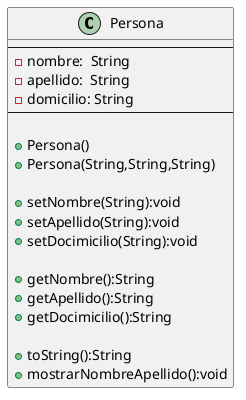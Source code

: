 @startuml


class Persona{
--
- nombre:  String
- apellido:  String
- domicilio: String
--

+Persona()
+Persona(String,String,String)

+setNombre(String):void
+setApellido(String):void
+setDocimicilio(String):void

+getNombre():String
+getApellido():String
+getDocimicilio():String

+toString():String
+mostrarNombreApellido():void
}
@enduml